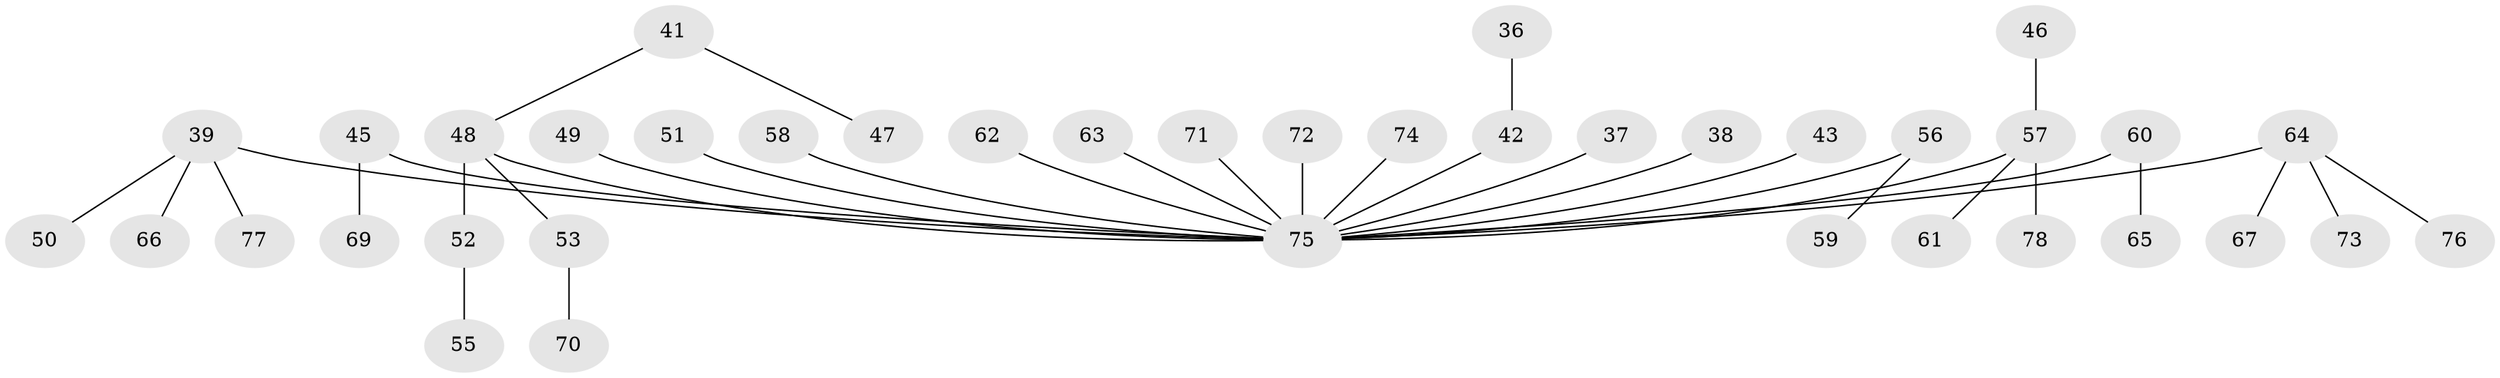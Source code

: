 // original degree distribution, {3: 0.10256410256410256, 5: 0.038461538461538464, 1: 0.5256410256410257, 4: 0.07692307692307693, 8: 0.01282051282051282, 2: 0.23076923076923078, 6: 0.01282051282051282}
// Generated by graph-tools (version 1.1) at 2025/57/03/04/25 21:57:03]
// undirected, 39 vertices, 38 edges
graph export_dot {
graph [start="1"]
  node [color=gray90,style=filled];
  36;
  37;
  38;
  39;
  41;
  42 [super="+34"];
  43;
  45;
  46;
  47;
  48 [super="+32"];
  49;
  50;
  51;
  52;
  53;
  55;
  56;
  57 [super="+24"];
  58;
  59;
  60;
  61;
  62;
  63;
  64 [super="+20+54+27+29+31"];
  65;
  66;
  67;
  69;
  70;
  71;
  72;
  73;
  74;
  75 [super="+14+68"];
  76;
  77;
  78;
  36 -- 42;
  37 -- 75;
  38 -- 75;
  39 -- 50;
  39 -- 66;
  39 -- 77;
  39 -- 75;
  41 -- 47;
  41 -- 48;
  42 -- 75;
  43 -- 75;
  45 -- 69;
  45 -- 75;
  46 -- 57;
  48 -- 52;
  48 -- 53;
  48 -- 75;
  49 -- 75;
  51 -- 75;
  52 -- 55;
  53 -- 70;
  56 -- 59;
  56 -- 75;
  57 -- 61;
  57 -- 78;
  57 -- 75;
  58 -- 75;
  60 -- 65;
  60 -- 75;
  62 -- 75;
  63 -- 75;
  64 -- 73;
  64 -- 67;
  64 -- 75;
  64 -- 76;
  71 -- 75;
  72 -- 75;
  74 -- 75;
}
